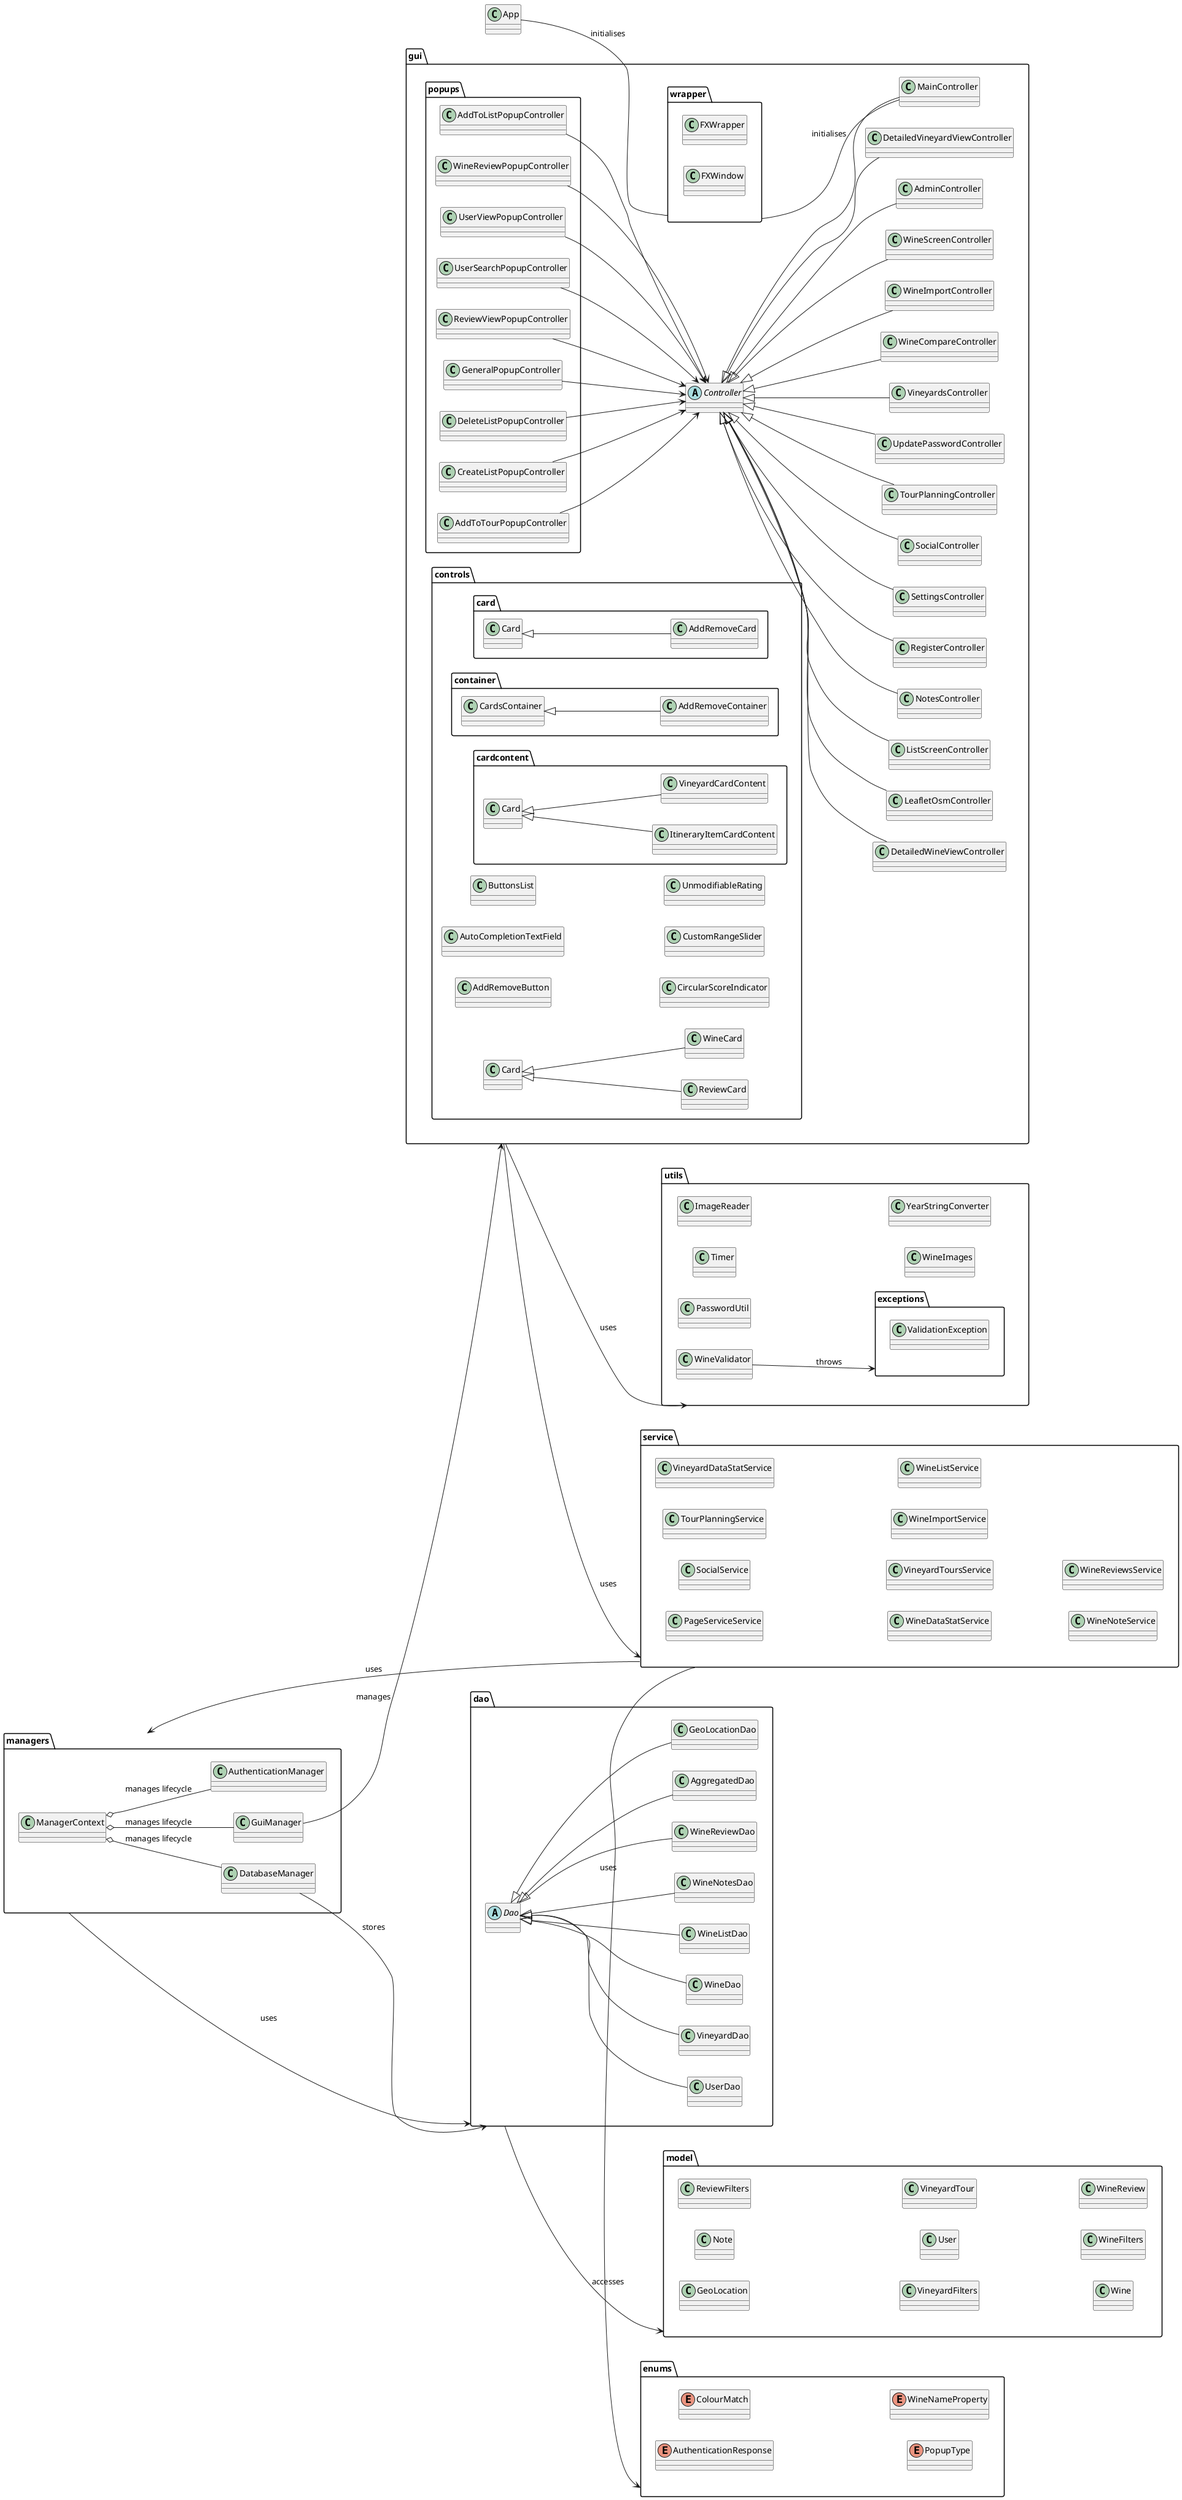 @startuml
left to right direction


package gui {


    abstract class Controller
    class AdminController extends Controller
    class DetailedVineyardViewController extends Controller
    class DetailedWineViewController extends Controller
    class LeafletOsmController extends Controller
    class ListScreenController extends Controller
    class MainController extends Controller
    class NotesController extends Controller
    class RegisterController extends Controller
    class SettingsController extends Controller
    class SocialController extends Controller
    class TourPlanningController extends Controller
    class UpdatePasswordController extends Controller
    class VineyardsController extends Controller
    class WineCompareController extends Controller
    class WineImportController extends Controller
    class WineScreenController extends Controller

    package wrapper {
        class FXWrapper
        class FXWindow
    }

    package popups {
        class AddToListPopupController
        class AddToTourPopupController
        class CreateListPopupController
        class DeleteListPopupController
        class GeneralPopupController
        class ReviewViewPopupController
        class UserSearchPopupController
        class UserViewPopupController
        class WineReviewPopupController

        AddToListPopupController --> Controller
        AddToTourPopupController --> Controller
        CreateListPopupController --> Controller
        DeleteListPopupController --> Controller
        GeneralPopupController --> Controller
        ReviewViewPopupController --> Controller
        UserSearchPopupController --> Controller
        UserViewPopupController --> Controller
        WineReviewPopupController --> Controller

    }
    package controls {
        package card {
          class AddRemoveCard extends Card
          class Card
        }
        package container {
          class AddRemoveContainer extends CardsContainer
          class CardsContainer
        }
        package cardcontent {
            class ItineraryItemCardContent extends Card
            class VineyardCardContent extends Card
        }
        class AddRemoveButton
        class AutoCompletionTextField
        class ButtonsList
        class CircularScoreIndicator
        class CustomRangeSlider
        class UnmodifiableRating
        class ReviewCard extends Card
        class WineCard extends Card


    }

}

package managers {
    class ManagerContext
    class AuthenticationManager
    class DatabaseManager
    class GuiManager

    ManagerContext o-- AuthenticationManager : "manages lifecycle"
    ManagerContext o-- DatabaseManager : "manages lifecycle"
    ManagerContext o-- GuiManager : "manages lifecycle"
}

package model {
    class GeoLocation
    class Note
    class ReviewFilters
    class VineyardFilters
    class User
    class VineyardTour
    class Wine
    class WineFilters
    class WineReview
}

package service {
    class PageServiceService
    class SocialService
    class TourPlanningService
    class VineyardDataStatService
    class WineDataStatService
    class VineyardToursService
    class WineImportService
    class WineListService
    class WineNoteService
    class WineReviewsService
}

package dao {
    abstract class Dao
    class AggregatedDao extends Dao
    class GeoLocationDao extends Dao
    class UserDao extends Dao
    class VineyardDao extends Dao
    class WineDao extends Dao
    class WineListDao extends Dao
    class WineNotesDao extends Dao
    class WineReviewDao extends Dao

}

package enums {
    enum AuthenticationResponse
    enum ColourMatch
    enum PopupType
    enum WineNameProperty
}

package utils {
    package exceptions {
        class ValidationException
    }

    class WineValidator
    class PasswordUtil
    class Timer
    class ImageReader
    class WineImages
    class YearStringConverter

    WineValidator --> exceptions : "throws"
}

class App

managers --> dao : "uses"

gui --> service : "uses"

gui --> utils : "uses"

service --> managers : "uses"

dao --> model : "accesses"
DatabaseManager --> dao : "stores"

enums <-- service : "uses"

wrapper -- MainController : "initialises"

App -- wrapper : "initialises"

GuiManager --> gui : "manages"

@enduml